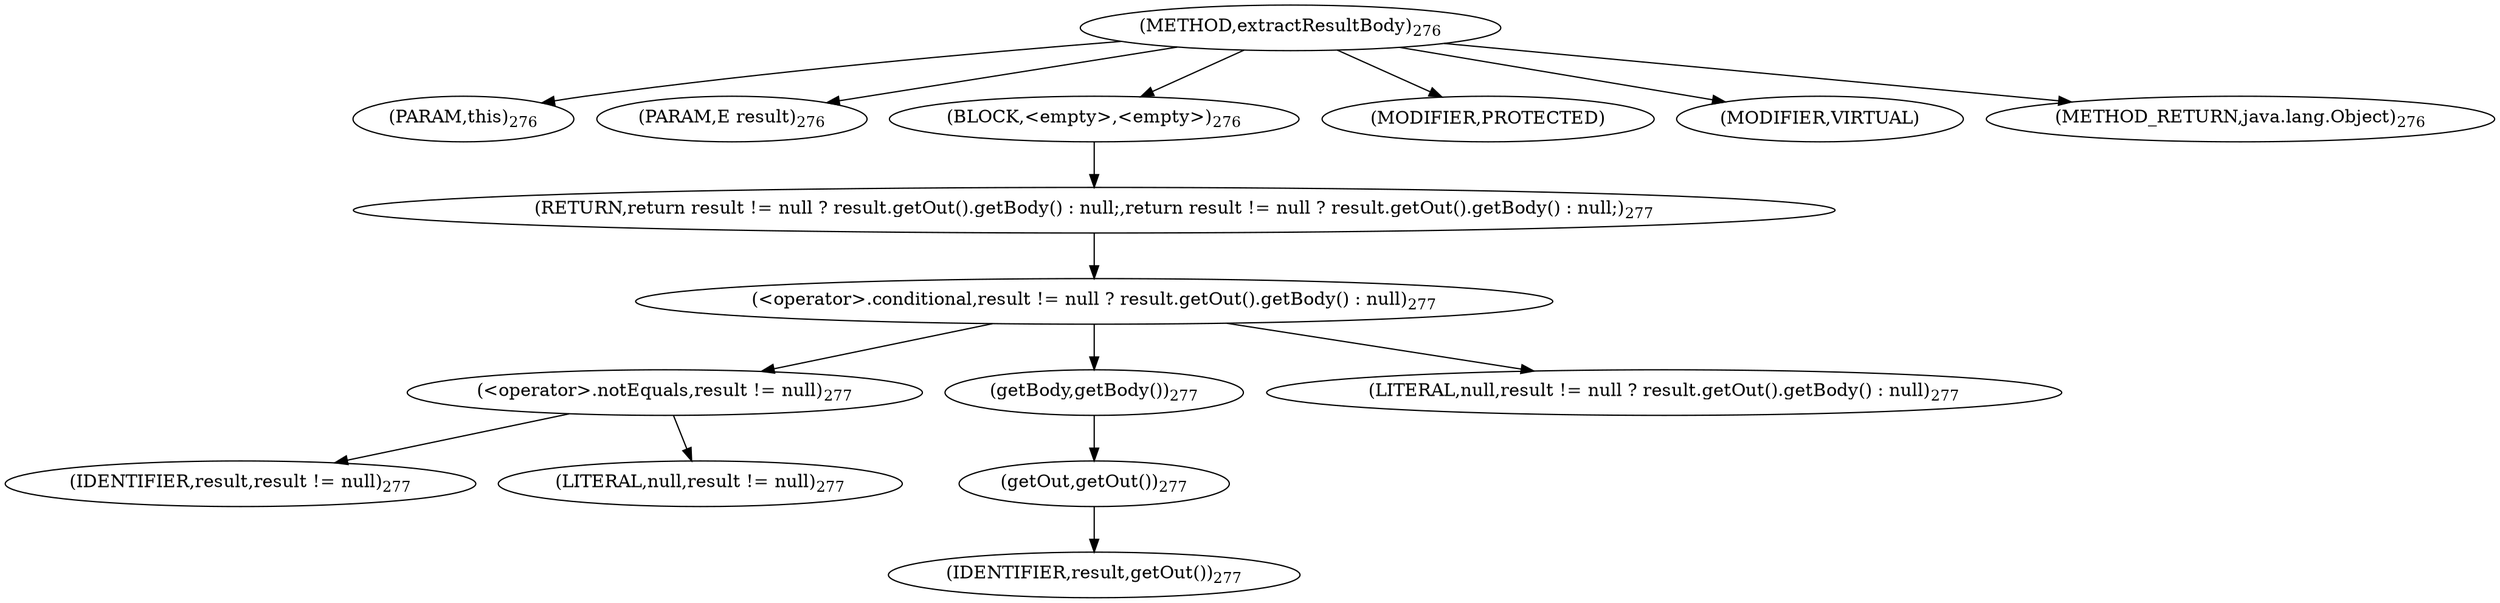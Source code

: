 digraph "extractResultBody" {  
"498" [label = <(METHOD,extractResultBody)<SUB>276</SUB>> ]
"499" [label = <(PARAM,this)<SUB>276</SUB>> ]
"500" [label = <(PARAM,E result)<SUB>276</SUB>> ]
"501" [label = <(BLOCK,&lt;empty&gt;,&lt;empty&gt;)<SUB>276</SUB>> ]
"502" [label = <(RETURN,return result != null ? result.getOut().getBody() : null;,return result != null ? result.getOut().getBody() : null;)<SUB>277</SUB>> ]
"503" [label = <(&lt;operator&gt;.conditional,result != null ? result.getOut().getBody() : null)<SUB>277</SUB>> ]
"504" [label = <(&lt;operator&gt;.notEquals,result != null)<SUB>277</SUB>> ]
"505" [label = <(IDENTIFIER,result,result != null)<SUB>277</SUB>> ]
"506" [label = <(LITERAL,null,result != null)<SUB>277</SUB>> ]
"507" [label = <(getBody,getBody())<SUB>277</SUB>> ]
"508" [label = <(getOut,getOut())<SUB>277</SUB>> ]
"509" [label = <(IDENTIFIER,result,getOut())<SUB>277</SUB>> ]
"510" [label = <(LITERAL,null,result != null ? result.getOut().getBody() : null)<SUB>277</SUB>> ]
"511" [label = <(MODIFIER,PROTECTED)> ]
"512" [label = <(MODIFIER,VIRTUAL)> ]
"513" [label = <(METHOD_RETURN,java.lang.Object)<SUB>276</SUB>> ]
  "498" -> "499" 
  "498" -> "500" 
  "498" -> "501" 
  "498" -> "511" 
  "498" -> "512" 
  "498" -> "513" 
  "501" -> "502" 
  "502" -> "503" 
  "503" -> "504" 
  "503" -> "507" 
  "503" -> "510" 
  "504" -> "505" 
  "504" -> "506" 
  "507" -> "508" 
  "508" -> "509" 
}
